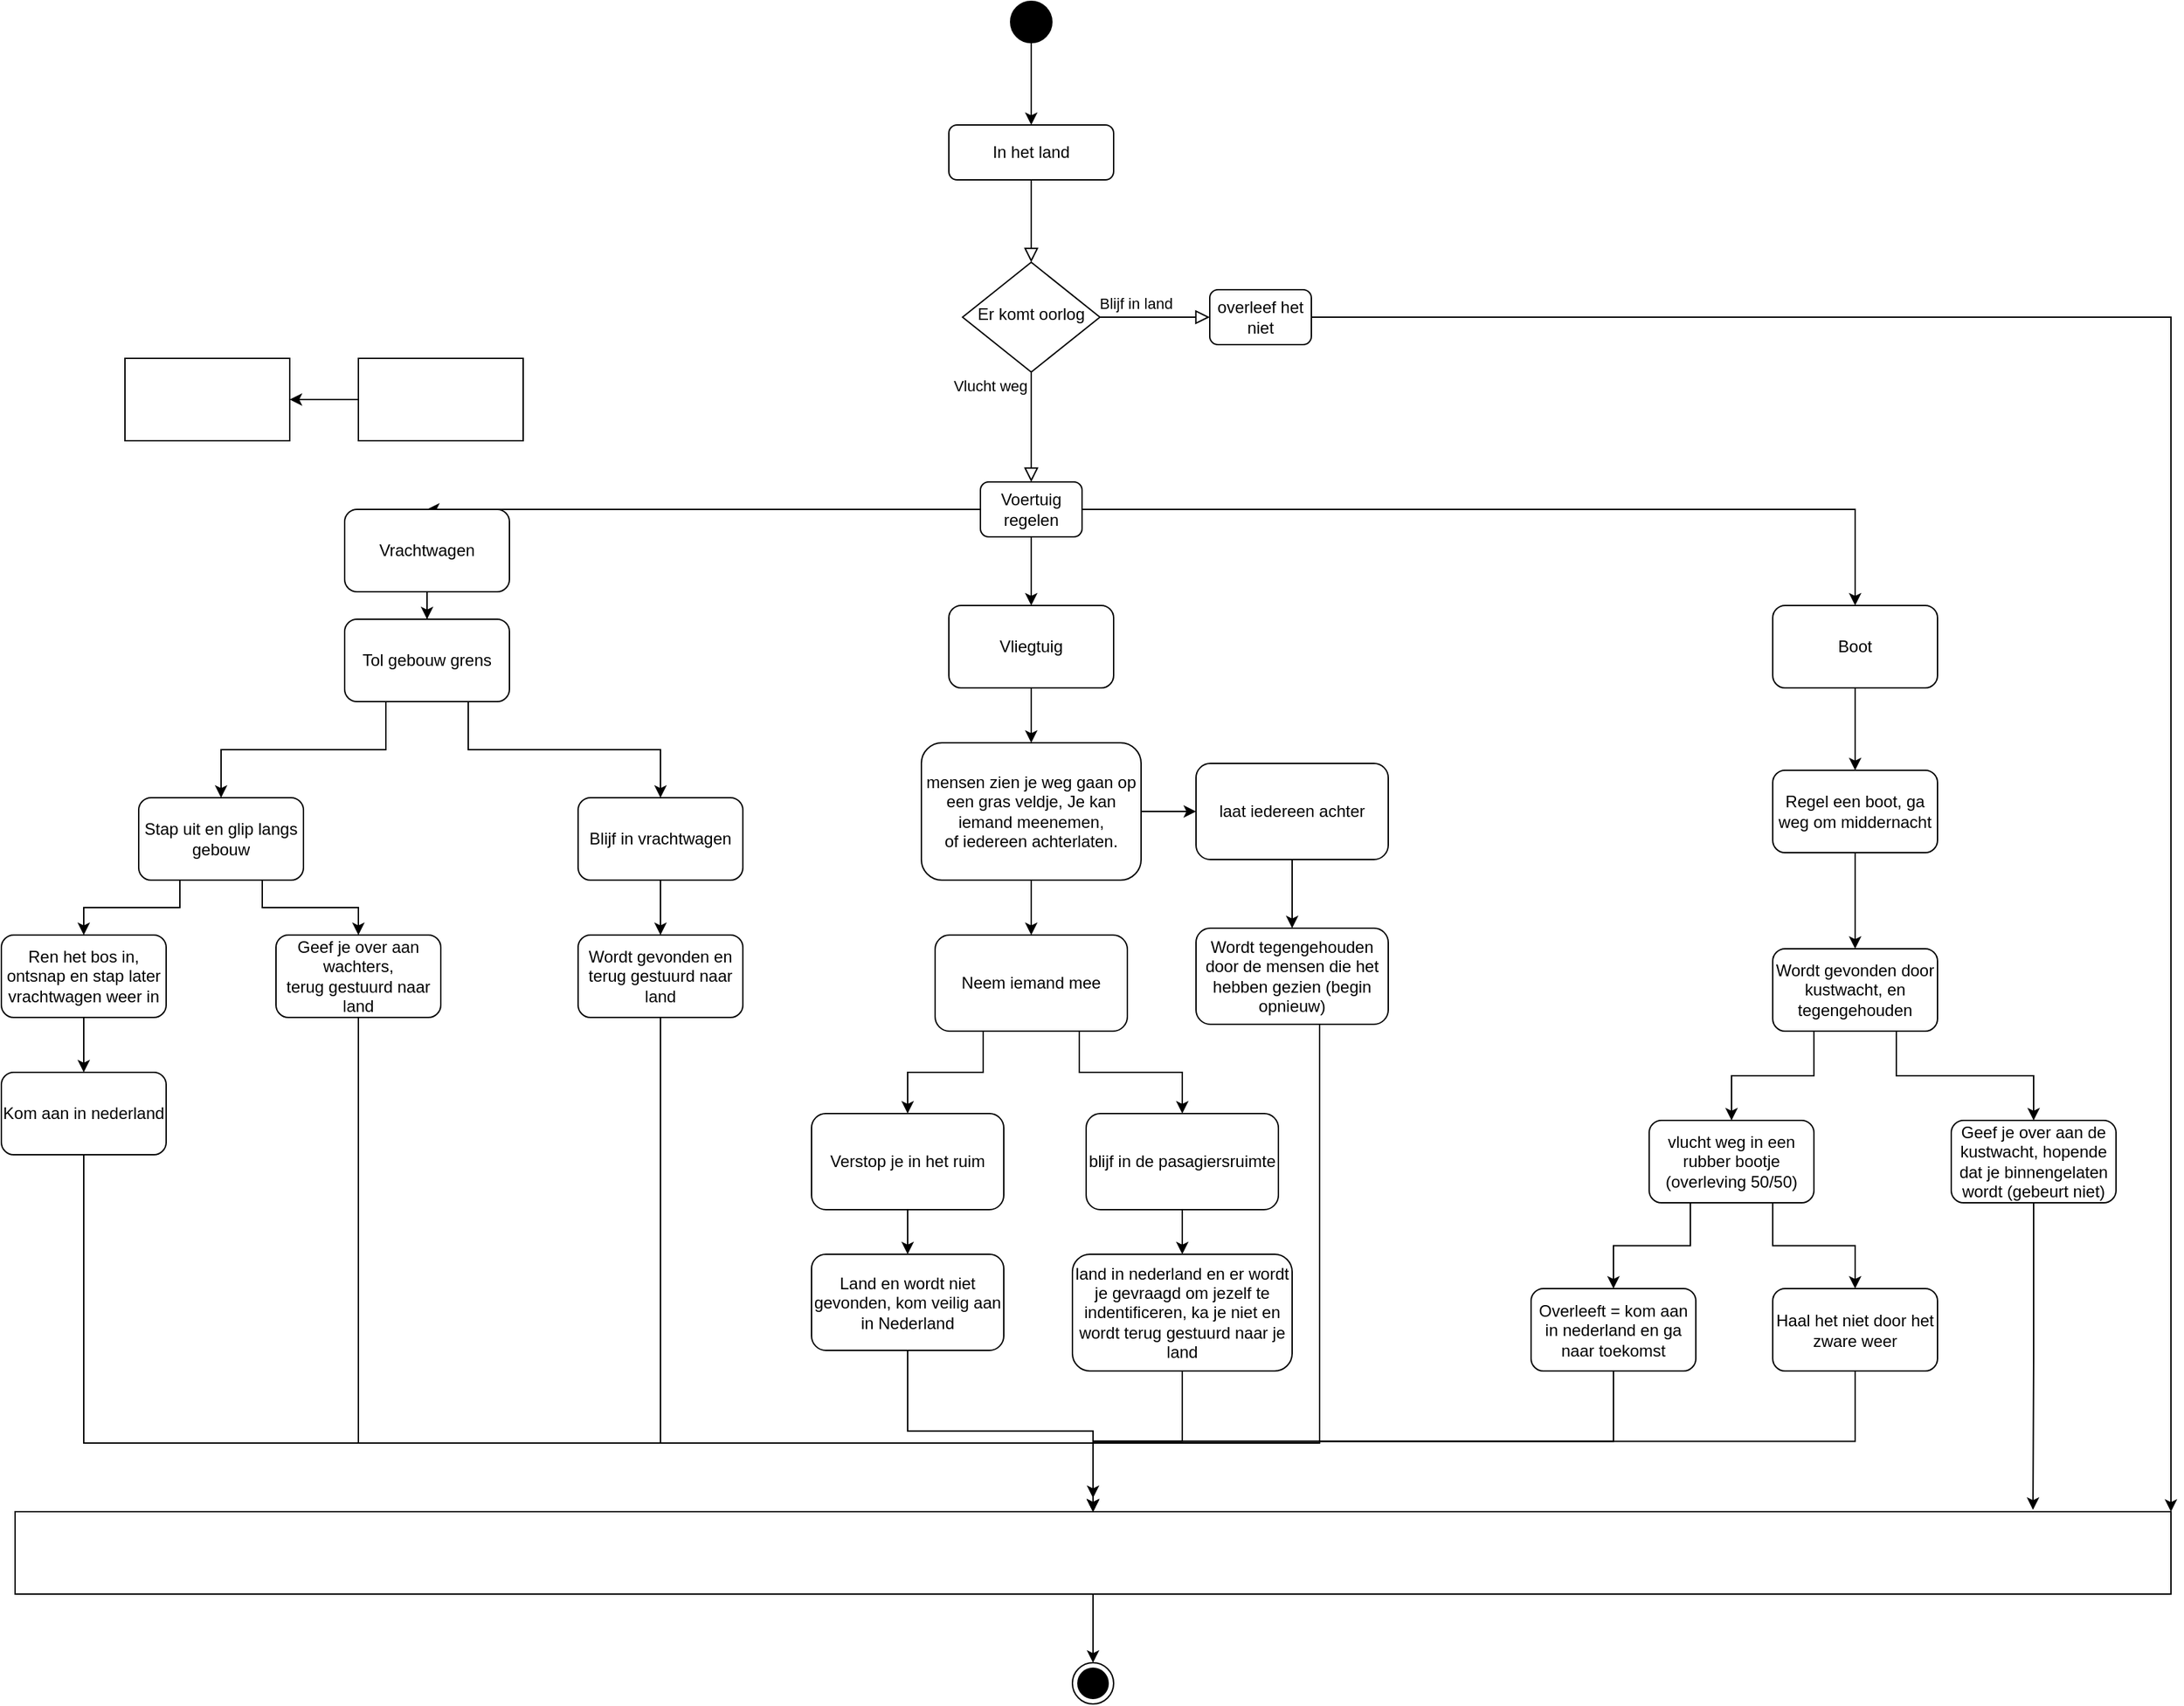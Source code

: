 <mxfile version="20.5.1" type="device"><diagram id="C5RBs43oDa-KdzZeNtuy" name="Page-1"><mxGraphModel dx="1838" dy="947" grid="1" gridSize="10" guides="1" tooltips="1" connect="1" arrows="1" fold="1" page="0" pageScale="1" pageWidth="1200" pageHeight="1600" math="0" shadow="0"><root><mxCell id="WIyWlLk6GJQsqaUBKTNV-0"/><mxCell id="WIyWlLk6GJQsqaUBKTNV-1" parent="WIyWlLk6GJQsqaUBKTNV-0"/><mxCell id="WIyWlLk6GJQsqaUBKTNV-2" value="" style="rounded=0;html=1;jettySize=auto;orthogonalLoop=1;fontSize=11;endArrow=block;endFill=0;endSize=8;strokeWidth=1;shadow=0;labelBackgroundColor=none;edgeStyle=orthogonalEdgeStyle;" parent="WIyWlLk6GJQsqaUBKTNV-1" source="WIyWlLk6GJQsqaUBKTNV-3" target="WIyWlLk6GJQsqaUBKTNV-6" edge="1"><mxGeometry relative="1" as="geometry"/></mxCell><mxCell id="WIyWlLk6GJQsqaUBKTNV-3" value="In het land" style="rounded=1;whiteSpace=wrap;html=1;fontSize=12;glass=0;strokeWidth=1;shadow=0;" parent="WIyWlLk6GJQsqaUBKTNV-1" vertex="1"><mxGeometry x="180" y="20" width="120" height="40" as="geometry"/></mxCell><mxCell id="WIyWlLk6GJQsqaUBKTNV-5" value="Blijf in land" style="edgeStyle=orthogonalEdgeStyle;rounded=0;html=1;jettySize=auto;orthogonalLoop=1;fontSize=11;endArrow=block;endFill=0;endSize=8;strokeWidth=1;shadow=0;labelBackgroundColor=none;entryX=0;entryY=0.5;entryDx=0;entryDy=0;" parent="WIyWlLk6GJQsqaUBKTNV-1" source="WIyWlLk6GJQsqaUBKTNV-6" target="WIyWlLk6GJQsqaUBKTNV-7" edge="1"><mxGeometry x="-0.363" y="10" relative="1" as="geometry"><mxPoint as="offset"/><mxPoint x="567" y="290" as="targetPoint"/><Array as="points"/></mxGeometry></mxCell><mxCell id="WIyWlLk6GJQsqaUBKTNV-6" value="Er komt oorlog" style="rhombus;whiteSpace=wrap;html=1;shadow=0;fontFamily=Helvetica;fontSize=12;align=center;strokeWidth=1;spacing=6;spacingTop=-4;" parent="WIyWlLk6GJQsqaUBKTNV-1" vertex="1"><mxGeometry x="190" y="120" width="100" height="80" as="geometry"/></mxCell><mxCell id="P3SPLegsF6z_84WO0Na5-72" style="edgeStyle=orthogonalEdgeStyle;rounded=0;orthogonalLoop=1;jettySize=auto;html=1;exitX=1;exitY=0.5;exitDx=0;exitDy=0;entryX=1;entryY=0;entryDx=0;entryDy=0;" parent="WIyWlLk6GJQsqaUBKTNV-1" source="WIyWlLk6GJQsqaUBKTNV-7" target="P3SPLegsF6z_84WO0Na5-63" edge="1"><mxGeometry relative="1" as="geometry"><Array as="points"><mxPoint x="1070" y="160"/></Array></mxGeometry></mxCell><mxCell id="WIyWlLk6GJQsqaUBKTNV-7" value="overleef het niet" style="rounded=1;whiteSpace=wrap;html=1;fontSize=12;glass=0;strokeWidth=1;shadow=0;" parent="WIyWlLk6GJQsqaUBKTNV-1" vertex="1"><mxGeometry x="370" y="140" width="74" height="40" as="geometry"/></mxCell><mxCell id="uDuFZQhTAmNqLdCYURJy-0" value="Vlucht weg" style="edgeStyle=orthogonalEdgeStyle;rounded=0;html=1;jettySize=auto;orthogonalLoop=1;fontSize=11;endArrow=block;endFill=0;endSize=8;strokeWidth=1;shadow=0;labelBackgroundColor=none;exitX=0.5;exitY=1;exitDx=0;exitDy=0;entryX=0.5;entryY=0;entryDx=0;entryDy=0;" parent="WIyWlLk6GJQsqaUBKTNV-1" source="WIyWlLk6GJQsqaUBKTNV-6" target="uDuFZQhTAmNqLdCYURJy-1" edge="1"><mxGeometry x="-0.75" y="-30" relative="1" as="geometry"><mxPoint as="offset"/><mxPoint x="490" y="230" as="sourcePoint"/><mxPoint x="310" y="280" as="targetPoint"/><Array as="points"><mxPoint x="240" y="210"/><mxPoint x="240" y="210"/></Array></mxGeometry></mxCell><mxCell id="uDuFZQhTAmNqLdCYURJy-8" style="edgeStyle=orthogonalEdgeStyle;rounded=0;orthogonalLoop=1;jettySize=auto;html=1;exitX=0.5;exitY=1;exitDx=0;exitDy=0;entryX=0.5;entryY=0;entryDx=0;entryDy=0;" parent="WIyWlLk6GJQsqaUBKTNV-1" source="uDuFZQhTAmNqLdCYURJy-1" target="uDuFZQhTAmNqLdCYURJy-3" edge="1"><mxGeometry relative="1" as="geometry"><mxPoint x="370" y="400" as="sourcePoint"/></mxGeometry></mxCell><mxCell id="uDuFZQhTAmNqLdCYURJy-9" style="edgeStyle=orthogonalEdgeStyle;rounded=0;orthogonalLoop=1;jettySize=auto;html=1;exitX=1;exitY=0.5;exitDx=0;exitDy=0;entryX=0.5;entryY=0;entryDx=0;entryDy=0;" parent="WIyWlLk6GJQsqaUBKTNV-1" source="uDuFZQhTAmNqLdCYURJy-1" target="uDuFZQhTAmNqLdCYURJy-4" edge="1"><mxGeometry relative="1" as="geometry"><mxPoint x="490" y="310" as="sourcePoint"/></mxGeometry></mxCell><mxCell id="uDuFZQhTAmNqLdCYURJy-10" style="edgeStyle=orthogonalEdgeStyle;rounded=0;orthogonalLoop=1;jettySize=auto;html=1;exitX=0;exitY=0.5;exitDx=0;exitDy=0;entryX=0.5;entryY=0;entryDx=0;entryDy=0;" parent="WIyWlLk6GJQsqaUBKTNV-1" source="uDuFZQhTAmNqLdCYURJy-1" target="uDuFZQhTAmNqLdCYURJy-2" edge="1"><mxGeometry relative="1" as="geometry"><Array as="points"><mxPoint x="10" y="300"/></Array></mxGeometry></mxCell><mxCell id="uDuFZQhTAmNqLdCYURJy-1" value="Voertuig regelen" style="rounded=1;whiteSpace=wrap;html=1;fontSize=12;glass=0;strokeWidth=1;shadow=0;" parent="WIyWlLk6GJQsqaUBKTNV-1" vertex="1"><mxGeometry x="203" y="280" width="74" height="40" as="geometry"/></mxCell><mxCell id="P3SPLegsF6z_84WO0Na5-1" style="edgeStyle=orthogonalEdgeStyle;rounded=0;orthogonalLoop=1;jettySize=auto;html=1;exitX=0.5;exitY=1;exitDx=0;exitDy=0;" parent="WIyWlLk6GJQsqaUBKTNV-1" source="uDuFZQhTAmNqLdCYURJy-2" target="P3SPLegsF6z_84WO0Na5-0" edge="1"><mxGeometry relative="1" as="geometry"/></mxCell><mxCell id="uDuFZQhTAmNqLdCYURJy-2" value="Vrachtwagen" style="rounded=1;whiteSpace=wrap;html=1;" parent="WIyWlLk6GJQsqaUBKTNV-1" vertex="1"><mxGeometry x="-260" y="300" width="120" height="60" as="geometry"/></mxCell><mxCell id="P3SPLegsF6z_84WO0Na5-17" style="edgeStyle=orthogonalEdgeStyle;rounded=0;orthogonalLoop=1;jettySize=auto;html=1;exitX=0.5;exitY=1;exitDx=0;exitDy=0;" parent="WIyWlLk6GJQsqaUBKTNV-1" source="uDuFZQhTAmNqLdCYURJy-3" target="P3SPLegsF6z_84WO0Na5-16" edge="1"><mxGeometry relative="1" as="geometry"/></mxCell><mxCell id="uDuFZQhTAmNqLdCYURJy-3" value="Vliegtuig" style="rounded=1;whiteSpace=wrap;html=1;" parent="WIyWlLk6GJQsqaUBKTNV-1" vertex="1"><mxGeometry x="180" y="370" width="120" height="60" as="geometry"/></mxCell><mxCell id="P3SPLegsF6z_84WO0Na5-49" style="edgeStyle=orthogonalEdgeStyle;rounded=0;orthogonalLoop=1;jettySize=auto;html=1;exitX=0.5;exitY=1;exitDx=0;exitDy=0;entryX=0.5;entryY=0;entryDx=0;entryDy=0;" parent="WIyWlLk6GJQsqaUBKTNV-1" source="uDuFZQhTAmNqLdCYURJy-4" target="P3SPLegsF6z_84WO0Na5-35" edge="1"><mxGeometry relative="1" as="geometry"/></mxCell><mxCell id="uDuFZQhTAmNqLdCYURJy-4" value="Boot" style="rounded=1;whiteSpace=wrap;html=1;" parent="WIyWlLk6GJQsqaUBKTNV-1" vertex="1"><mxGeometry x="780" y="370" width="120" height="60" as="geometry"/></mxCell><mxCell id="P3SPLegsF6z_84WO0Na5-3" style="edgeStyle=orthogonalEdgeStyle;rounded=0;orthogonalLoop=1;jettySize=auto;html=1;exitX=0.25;exitY=1;exitDx=0;exitDy=0;" parent="WIyWlLk6GJQsqaUBKTNV-1" source="P3SPLegsF6z_84WO0Na5-0" target="P3SPLegsF6z_84WO0Na5-2" edge="1"><mxGeometry relative="1" as="geometry"><mxPoint x="-300" y="550" as="sourcePoint"/></mxGeometry></mxCell><mxCell id="P3SPLegsF6z_84WO0Na5-5" style="edgeStyle=orthogonalEdgeStyle;rounded=0;orthogonalLoop=1;jettySize=auto;html=1;exitX=0.75;exitY=1;exitDx=0;exitDy=0;" parent="WIyWlLk6GJQsqaUBKTNV-1" source="P3SPLegsF6z_84WO0Na5-0" target="P3SPLegsF6z_84WO0Na5-4" edge="1"><mxGeometry relative="1" as="geometry"/></mxCell><mxCell id="P3SPLegsF6z_84WO0Na5-0" value="Tol gebouw grens" style="rounded=1;whiteSpace=wrap;html=1;" parent="WIyWlLk6GJQsqaUBKTNV-1" vertex="1"><mxGeometry x="-260" y="380" width="120" height="60" as="geometry"/></mxCell><mxCell id="P3SPLegsF6z_84WO0Na5-9" style="edgeStyle=orthogonalEdgeStyle;rounded=0;orthogonalLoop=1;jettySize=auto;html=1;exitX=0.25;exitY=1;exitDx=0;exitDy=0;" parent="WIyWlLk6GJQsqaUBKTNV-1" source="P3SPLegsF6z_84WO0Na5-2" target="P3SPLegsF6z_84WO0Na5-8" edge="1"><mxGeometry relative="1" as="geometry"/></mxCell><mxCell id="P3SPLegsF6z_84WO0Na5-11" style="edgeStyle=orthogonalEdgeStyle;rounded=0;orthogonalLoop=1;jettySize=auto;html=1;exitX=0.75;exitY=1;exitDx=0;exitDy=0;" parent="WIyWlLk6GJQsqaUBKTNV-1" source="P3SPLegsF6z_84WO0Na5-2" target="P3SPLegsF6z_84WO0Na5-10" edge="1"><mxGeometry relative="1" as="geometry"/></mxCell><mxCell id="P3SPLegsF6z_84WO0Na5-2" value="Stap uit en glip langs gebouw" style="rounded=1;whiteSpace=wrap;html=1;" parent="WIyWlLk6GJQsqaUBKTNV-1" vertex="1"><mxGeometry x="-410" y="510" width="120" height="60" as="geometry"/></mxCell><mxCell id="P3SPLegsF6z_84WO0Na5-7" style="edgeStyle=orthogonalEdgeStyle;rounded=0;orthogonalLoop=1;jettySize=auto;html=1;exitX=0.5;exitY=1;exitDx=0;exitDy=0;" parent="WIyWlLk6GJQsqaUBKTNV-1" source="P3SPLegsF6z_84WO0Na5-4" target="P3SPLegsF6z_84WO0Na5-6" edge="1"><mxGeometry relative="1" as="geometry"/></mxCell><mxCell id="P3SPLegsF6z_84WO0Na5-4" value="Blijf in vrachtwagen" style="rounded=1;whiteSpace=wrap;html=1;" parent="WIyWlLk6GJQsqaUBKTNV-1" vertex="1"><mxGeometry x="-90" y="510" width="120" height="60" as="geometry"/></mxCell><mxCell id="P3SPLegsF6z_84WO0Na5-73" style="edgeStyle=orthogonalEdgeStyle;rounded=0;orthogonalLoop=1;jettySize=auto;html=1;exitX=0.5;exitY=1;exitDx=0;exitDy=0;" parent="WIyWlLk6GJQsqaUBKTNV-1" source="P3SPLegsF6z_84WO0Na5-6" edge="1"><mxGeometry relative="1" as="geometry"><mxPoint x="285" y="1020" as="targetPoint"/><Array as="points"><mxPoint x="-30" y="980"/><mxPoint x="285" y="980"/></Array></mxGeometry></mxCell><mxCell id="P3SPLegsF6z_84WO0Na5-6" value="Wordt gevonden en terug gestuurd naar land" style="rounded=1;whiteSpace=wrap;html=1;" parent="WIyWlLk6GJQsqaUBKTNV-1" vertex="1"><mxGeometry x="-90" y="610" width="120" height="60" as="geometry"/></mxCell><mxCell id="P3SPLegsF6z_84WO0Na5-65" style="edgeStyle=orthogonalEdgeStyle;rounded=0;orthogonalLoop=1;jettySize=auto;html=1;exitX=0.5;exitY=1;exitDx=0;exitDy=0;" parent="WIyWlLk6GJQsqaUBKTNV-1" source="P3SPLegsF6z_84WO0Na5-8" target="P3SPLegsF6z_84WO0Na5-64" edge="1"><mxGeometry relative="1" as="geometry"/></mxCell><mxCell id="P3SPLegsF6z_84WO0Na5-8" value="Ren het bos in,&lt;br&gt;ontsnap en stap later vrachtwagen weer in" style="rounded=1;whiteSpace=wrap;html=1;" parent="WIyWlLk6GJQsqaUBKTNV-1" vertex="1"><mxGeometry x="-510" y="610" width="120" height="60" as="geometry"/></mxCell><mxCell id="P3SPLegsF6z_84WO0Na5-74" style="edgeStyle=orthogonalEdgeStyle;rounded=0;orthogonalLoop=1;jettySize=auto;html=1;exitX=0.5;exitY=1;exitDx=0;exitDy=0;" parent="WIyWlLk6GJQsqaUBKTNV-1" source="P3SPLegsF6z_84WO0Na5-10" target="P3SPLegsF6z_84WO0Na5-63" edge="1"><mxGeometry relative="1" as="geometry"><Array as="points"><mxPoint x="-250" y="980"/><mxPoint x="285" y="980"/></Array></mxGeometry></mxCell><mxCell id="P3SPLegsF6z_84WO0Na5-10" value="Geef je over aan wachters,&lt;br&gt;terug gestuurd naar land" style="rounded=1;whiteSpace=wrap;html=1;" parent="WIyWlLk6GJQsqaUBKTNV-1" vertex="1"><mxGeometry x="-310" y="610" width="120" height="60" as="geometry"/></mxCell><mxCell id="P3SPLegsF6z_84WO0Na5-19" style="edgeStyle=orthogonalEdgeStyle;rounded=0;orthogonalLoop=1;jettySize=auto;html=1;exitX=0.5;exitY=1;exitDx=0;exitDy=0;" parent="WIyWlLk6GJQsqaUBKTNV-1" source="P3SPLegsF6z_84WO0Na5-16" target="P3SPLegsF6z_84WO0Na5-18" edge="1"><mxGeometry relative="1" as="geometry"/></mxCell><mxCell id="P3SPLegsF6z_84WO0Na5-21" style="edgeStyle=orthogonalEdgeStyle;rounded=0;orthogonalLoop=1;jettySize=auto;html=1;exitX=1;exitY=0.5;exitDx=0;exitDy=0;" parent="WIyWlLk6GJQsqaUBKTNV-1" source="P3SPLegsF6z_84WO0Na5-16" target="P3SPLegsF6z_84WO0Na5-20" edge="1"><mxGeometry relative="1" as="geometry"/></mxCell><mxCell id="P3SPLegsF6z_84WO0Na5-16" value="mensen zien je weg gaan op een gras veldje, Je kan iemand meenemen,&lt;br&gt;of iedereen achterlaten." style="rounded=1;whiteSpace=wrap;html=1;" parent="WIyWlLk6GJQsqaUBKTNV-1" vertex="1"><mxGeometry x="160" y="470" width="160" height="100" as="geometry"/></mxCell><mxCell id="P3SPLegsF6z_84WO0Na5-23" style="edgeStyle=orthogonalEdgeStyle;rounded=0;orthogonalLoop=1;jettySize=auto;html=1;exitX=0.25;exitY=1;exitDx=0;exitDy=0;" parent="WIyWlLk6GJQsqaUBKTNV-1" source="P3SPLegsF6z_84WO0Na5-18" target="P3SPLegsF6z_84WO0Na5-22" edge="1"><mxGeometry relative="1" as="geometry"/></mxCell><mxCell id="P3SPLegsF6z_84WO0Na5-25" style="edgeStyle=orthogonalEdgeStyle;rounded=0;orthogonalLoop=1;jettySize=auto;html=1;exitX=0.75;exitY=1;exitDx=0;exitDy=0;" parent="WIyWlLk6GJQsqaUBKTNV-1" source="P3SPLegsF6z_84WO0Na5-18" target="P3SPLegsF6z_84WO0Na5-24" edge="1"><mxGeometry relative="1" as="geometry"/></mxCell><mxCell id="P3SPLegsF6z_84WO0Na5-18" value="Neem iemand mee&lt;br&gt;" style="rounded=1;whiteSpace=wrap;html=1;" parent="WIyWlLk6GJQsqaUBKTNV-1" vertex="1"><mxGeometry x="170" y="610" width="140" height="70" as="geometry"/></mxCell><mxCell id="P3SPLegsF6z_84WO0Na5-34" style="edgeStyle=orthogonalEdgeStyle;rounded=0;orthogonalLoop=1;jettySize=auto;html=1;exitX=0.5;exitY=1;exitDx=0;exitDy=0;" parent="WIyWlLk6GJQsqaUBKTNV-1" source="P3SPLegsF6z_84WO0Na5-20" target="P3SPLegsF6z_84WO0Na5-33" edge="1"><mxGeometry relative="1" as="geometry"/></mxCell><mxCell id="P3SPLegsF6z_84WO0Na5-20" value="laat iedereen achter" style="rounded=1;whiteSpace=wrap;html=1;" parent="WIyWlLk6GJQsqaUBKTNV-1" vertex="1"><mxGeometry x="360" y="485" width="140" height="70" as="geometry"/></mxCell><mxCell id="P3SPLegsF6z_84WO0Na5-30" style="edgeStyle=orthogonalEdgeStyle;rounded=0;orthogonalLoop=1;jettySize=auto;html=1;exitX=0.5;exitY=1;exitDx=0;exitDy=0;entryX=0.5;entryY=0;entryDx=0;entryDy=0;" parent="WIyWlLk6GJQsqaUBKTNV-1" source="P3SPLegsF6z_84WO0Na5-22" target="P3SPLegsF6z_84WO0Na5-26" edge="1"><mxGeometry relative="1" as="geometry"/></mxCell><mxCell id="P3SPLegsF6z_84WO0Na5-22" value="Verstop je in het ruim" style="rounded=1;whiteSpace=wrap;html=1;" parent="WIyWlLk6GJQsqaUBKTNV-1" vertex="1"><mxGeometry x="80" y="740" width="140" height="70" as="geometry"/></mxCell><mxCell id="P3SPLegsF6z_84WO0Na5-32" style="edgeStyle=orthogonalEdgeStyle;rounded=0;orthogonalLoop=1;jettySize=auto;html=1;exitX=0.5;exitY=1;exitDx=0;exitDy=0;" parent="WIyWlLk6GJQsqaUBKTNV-1" source="P3SPLegsF6z_84WO0Na5-24" target="P3SPLegsF6z_84WO0Na5-31" edge="1"><mxGeometry relative="1" as="geometry"/></mxCell><mxCell id="P3SPLegsF6z_84WO0Na5-24" value="blijf in de pasagiersruimte" style="rounded=1;whiteSpace=wrap;html=1;" parent="WIyWlLk6GJQsqaUBKTNV-1" vertex="1"><mxGeometry x="280" y="740" width="140" height="70" as="geometry"/></mxCell><mxCell id="P3SPLegsF6z_84WO0Na5-87" style="edgeStyle=orthogonalEdgeStyle;rounded=0;orthogonalLoop=1;jettySize=auto;html=1;exitX=0.5;exitY=1;exitDx=0;exitDy=0;" parent="WIyWlLk6GJQsqaUBKTNV-1" source="P3SPLegsF6z_84WO0Na5-26" target="P3SPLegsF6z_84WO0Na5-63" edge="1"><mxGeometry relative="1" as="geometry"/></mxCell><mxCell id="P3SPLegsF6z_84WO0Na5-26" value="Land en wordt niet gevonden, kom veilig aan in Nederland" style="rounded=1;whiteSpace=wrap;html=1;" parent="WIyWlLk6GJQsqaUBKTNV-1" vertex="1"><mxGeometry x="80" y="842.5" width="140" height="70" as="geometry"/></mxCell><mxCell id="P3SPLegsF6z_84WO0Na5-68" style="edgeStyle=orthogonalEdgeStyle;rounded=0;orthogonalLoop=1;jettySize=auto;html=1;exitX=0.5;exitY=1;exitDx=0;exitDy=0;" parent="WIyWlLk6GJQsqaUBKTNV-1" source="P3SPLegsF6z_84WO0Na5-31" target="P3SPLegsF6z_84WO0Na5-63" edge="1"><mxGeometry relative="1" as="geometry"/></mxCell><mxCell id="P3SPLegsF6z_84WO0Na5-31" value="land in nederland en er wordt je gevraagd om jezelf te indentificeren, ka je niet en wordt terug gestuurd naar je land" style="rounded=1;whiteSpace=wrap;html=1;" parent="WIyWlLk6GJQsqaUBKTNV-1" vertex="1"><mxGeometry x="270" y="842.5" width="160" height="85" as="geometry"/></mxCell><mxCell id="P3SPLegsF6z_84WO0Na5-80" style="edgeStyle=orthogonalEdgeStyle;rounded=0;orthogonalLoop=1;jettySize=auto;html=1;exitX=0.5;exitY=1;exitDx=0;exitDy=0;entryX=0.5;entryY=0;entryDx=0;entryDy=0;" parent="WIyWlLk6GJQsqaUBKTNV-1" source="P3SPLegsF6z_84WO0Na5-33" target="P3SPLegsF6z_84WO0Na5-63" edge="1"><mxGeometry relative="1" as="geometry"><Array as="points"><mxPoint x="450" y="675"/><mxPoint x="450" y="980"/><mxPoint x="285" y="980"/></Array></mxGeometry></mxCell><mxCell id="P3SPLegsF6z_84WO0Na5-33" value="Wordt tegengehouden door de mensen die het hebben gezien (begin opnieuw)" style="rounded=1;whiteSpace=wrap;html=1;" parent="WIyWlLk6GJQsqaUBKTNV-1" vertex="1"><mxGeometry x="360" y="605" width="140" height="70" as="geometry"/></mxCell><mxCell id="P3SPLegsF6z_84WO0Na5-38" style="edgeStyle=orthogonalEdgeStyle;rounded=0;orthogonalLoop=1;jettySize=auto;html=1;exitX=0.5;exitY=1;exitDx=0;exitDy=0;" parent="WIyWlLk6GJQsqaUBKTNV-1" source="P3SPLegsF6z_84WO0Na5-35" target="P3SPLegsF6z_84WO0Na5-37" edge="1"><mxGeometry relative="1" as="geometry"/></mxCell><mxCell id="P3SPLegsF6z_84WO0Na5-35" value="Regel een boot, ga weg om middernacht" style="rounded=1;whiteSpace=wrap;html=1;" parent="WIyWlLk6GJQsqaUBKTNV-1" vertex="1"><mxGeometry x="780" y="490" width="120" height="60" as="geometry"/></mxCell><mxCell id="P3SPLegsF6z_84WO0Na5-42" style="edgeStyle=orthogonalEdgeStyle;rounded=0;orthogonalLoop=1;jettySize=auto;html=1;exitX=0.25;exitY=1;exitDx=0;exitDy=0;" parent="WIyWlLk6GJQsqaUBKTNV-1" source="P3SPLegsF6z_84WO0Na5-37" target="P3SPLegsF6z_84WO0Na5-41" edge="1"><mxGeometry relative="1" as="geometry"/></mxCell><mxCell id="P3SPLegsF6z_84WO0Na5-44" style="edgeStyle=orthogonalEdgeStyle;rounded=0;orthogonalLoop=1;jettySize=auto;html=1;exitX=0.75;exitY=1;exitDx=0;exitDy=0;" parent="WIyWlLk6GJQsqaUBKTNV-1" source="P3SPLegsF6z_84WO0Na5-37" target="P3SPLegsF6z_84WO0Na5-43" edge="1"><mxGeometry relative="1" as="geometry"/></mxCell><mxCell id="P3SPLegsF6z_84WO0Na5-37" value="Wordt gevonden door kustwacht, en tegengehouden" style="rounded=1;whiteSpace=wrap;html=1;" parent="WIyWlLk6GJQsqaUBKTNV-1" vertex="1"><mxGeometry x="780" y="620" width="120" height="60" as="geometry"/></mxCell><mxCell id="P3SPLegsF6z_84WO0Na5-46" style="edgeStyle=orthogonalEdgeStyle;rounded=0;orthogonalLoop=1;jettySize=auto;html=1;exitX=0.25;exitY=1;exitDx=0;exitDy=0;" parent="WIyWlLk6GJQsqaUBKTNV-1" source="P3SPLegsF6z_84WO0Na5-41" target="P3SPLegsF6z_84WO0Na5-45" edge="1"><mxGeometry relative="1" as="geometry"/></mxCell><mxCell id="P3SPLegsF6z_84WO0Na5-48" style="edgeStyle=orthogonalEdgeStyle;rounded=0;orthogonalLoop=1;jettySize=auto;html=1;exitX=0.75;exitY=1;exitDx=0;exitDy=0;" parent="WIyWlLk6GJQsqaUBKTNV-1" source="P3SPLegsF6z_84WO0Na5-41" target="P3SPLegsF6z_84WO0Na5-47" edge="1"><mxGeometry relative="1" as="geometry"/></mxCell><mxCell id="P3SPLegsF6z_84WO0Na5-41" value="vlucht weg in een rubber bootje&lt;br&gt;(overleving 50/50)" style="rounded=1;whiteSpace=wrap;html=1;" parent="WIyWlLk6GJQsqaUBKTNV-1" vertex="1"><mxGeometry x="690" y="745" width="120" height="60" as="geometry"/></mxCell><mxCell id="P3SPLegsF6z_84WO0Na5-71" style="edgeStyle=orthogonalEdgeStyle;rounded=0;orthogonalLoop=1;jettySize=auto;html=1;exitX=0.5;exitY=1;exitDx=0;exitDy=0;entryX=0.936;entryY=-0.023;entryDx=0;entryDy=0;entryPerimeter=0;" parent="WIyWlLk6GJQsqaUBKTNV-1" source="P3SPLegsF6z_84WO0Na5-43" target="P3SPLegsF6z_84WO0Na5-63" edge="1"><mxGeometry relative="1" as="geometry"/></mxCell><mxCell id="P3SPLegsF6z_84WO0Na5-43" value="Geef je over aan de kustwacht, hopende dat je binnengelaten wordt (gebeurt niet)" style="rounded=1;whiteSpace=wrap;html=1;" parent="WIyWlLk6GJQsqaUBKTNV-1" vertex="1"><mxGeometry x="910" y="745" width="120" height="60" as="geometry"/></mxCell><mxCell id="P3SPLegsF6z_84WO0Na5-88" style="edgeStyle=orthogonalEdgeStyle;rounded=0;orthogonalLoop=1;jettySize=auto;html=1;exitX=0.5;exitY=1;exitDx=0;exitDy=0;" parent="WIyWlLk6GJQsqaUBKTNV-1" source="P3SPLegsF6z_84WO0Na5-45" target="P3SPLegsF6z_84WO0Na5-63" edge="1"><mxGeometry relative="1" as="geometry"/></mxCell><mxCell id="P3SPLegsF6z_84WO0Na5-45" value="Overleeft = kom aan in nederland en ga naar toekomst" style="rounded=1;whiteSpace=wrap;html=1;" parent="WIyWlLk6GJQsqaUBKTNV-1" vertex="1"><mxGeometry x="604" y="867.5" width="120" height="60" as="geometry"/></mxCell><mxCell id="P3SPLegsF6z_84WO0Na5-69" style="edgeStyle=orthogonalEdgeStyle;rounded=0;orthogonalLoop=1;jettySize=auto;html=1;exitX=0.5;exitY=1;exitDx=0;exitDy=0;" parent="WIyWlLk6GJQsqaUBKTNV-1" source="P3SPLegsF6z_84WO0Na5-47" target="P3SPLegsF6z_84WO0Na5-63" edge="1"><mxGeometry relative="1" as="geometry"/></mxCell><mxCell id="P3SPLegsF6z_84WO0Na5-47" value="Haal het niet door het zware weer" style="rounded=1;whiteSpace=wrap;html=1;" parent="WIyWlLk6GJQsqaUBKTNV-1" vertex="1"><mxGeometry x="780" y="867.5" width="120" height="60" as="geometry"/></mxCell><mxCell id="P3SPLegsF6z_84WO0Na5-57" value="" style="ellipse;html=1;shape=endState;fillColor=strokeColor;" parent="WIyWlLk6GJQsqaUBKTNV-1" vertex="1"><mxGeometry x="270" y="1140" width="30" height="30" as="geometry"/></mxCell><mxCell id="P3SPLegsF6z_84WO0Na5-62" style="edgeStyle=orthogonalEdgeStyle;rounded=0;orthogonalLoop=1;jettySize=auto;html=1;exitX=0.5;exitY=1;exitDx=0;exitDy=0;entryX=0.5;entryY=0;entryDx=0;entryDy=0;" parent="WIyWlLk6GJQsqaUBKTNV-1" source="P3SPLegsF6z_84WO0Na5-58" target="WIyWlLk6GJQsqaUBKTNV-3" edge="1"><mxGeometry relative="1" as="geometry"/></mxCell><mxCell id="P3SPLegsF6z_84WO0Na5-58" value="" style="ellipse;fillColor=strokeColor;" parent="WIyWlLk6GJQsqaUBKTNV-1" vertex="1"><mxGeometry x="225" y="-70" width="30" height="30" as="geometry"/></mxCell><mxCell id="P3SPLegsF6z_84WO0Na5-67" style="edgeStyle=orthogonalEdgeStyle;rounded=0;orthogonalLoop=1;jettySize=auto;html=1;exitX=0.5;exitY=1;exitDx=0;exitDy=0;" parent="WIyWlLk6GJQsqaUBKTNV-1" source="P3SPLegsF6z_84WO0Na5-63" edge="1"><mxGeometry relative="1" as="geometry"><mxPoint x="285" y="1140" as="targetPoint"/></mxGeometry></mxCell><mxCell id="P3SPLegsF6z_84WO0Na5-63" value="" style="rounded=0;whiteSpace=wrap;html=1;" parent="WIyWlLk6GJQsqaUBKTNV-1" vertex="1"><mxGeometry x="-500" y="1030" width="1570" height="60" as="geometry"/></mxCell><mxCell id="P3SPLegsF6z_84WO0Na5-84" style="edgeStyle=orthogonalEdgeStyle;rounded=0;orthogonalLoop=1;jettySize=auto;html=1;exitX=0.5;exitY=1;exitDx=0;exitDy=0;entryX=0.5;entryY=0;entryDx=0;entryDy=0;" parent="WIyWlLk6GJQsqaUBKTNV-1" source="P3SPLegsF6z_84WO0Na5-64" target="P3SPLegsF6z_84WO0Na5-63" edge="1"><mxGeometry relative="1" as="geometry"><Array as="points"><mxPoint x="-450" y="980"/><mxPoint x="285" y="980"/></Array></mxGeometry></mxCell><mxCell id="P3SPLegsF6z_84WO0Na5-64" value="Kom aan in nederland" style="rounded=1;whiteSpace=wrap;html=1;" parent="WIyWlLk6GJQsqaUBKTNV-1" vertex="1"><mxGeometry x="-510" y="710" width="120" height="60" as="geometry"/></mxCell><mxCell id="Z-kjeuvgUTXeGpEMlDzM-2" style="edgeStyle=orthogonalEdgeStyle;rounded=0;orthogonalLoop=1;jettySize=auto;html=1;exitX=0;exitY=0.5;exitDx=0;exitDy=0;" edge="1" parent="WIyWlLk6GJQsqaUBKTNV-1" source="Z-kjeuvgUTXeGpEMlDzM-0" target="Z-kjeuvgUTXeGpEMlDzM-1"><mxGeometry relative="1" as="geometry"/></mxCell><mxCell id="Z-kjeuvgUTXeGpEMlDzM-0" value="" style="rounded=0;whiteSpace=wrap;html=1;" vertex="1" parent="WIyWlLk6GJQsqaUBKTNV-1"><mxGeometry x="-250" y="190" width="120" height="60" as="geometry"/></mxCell><mxCell id="Z-kjeuvgUTXeGpEMlDzM-1" value="" style="rounded=0;whiteSpace=wrap;html=1;" vertex="1" parent="WIyWlLk6GJQsqaUBKTNV-1"><mxGeometry x="-420" y="190" width="120" height="60" as="geometry"/></mxCell></root></mxGraphModel></diagram></mxfile>